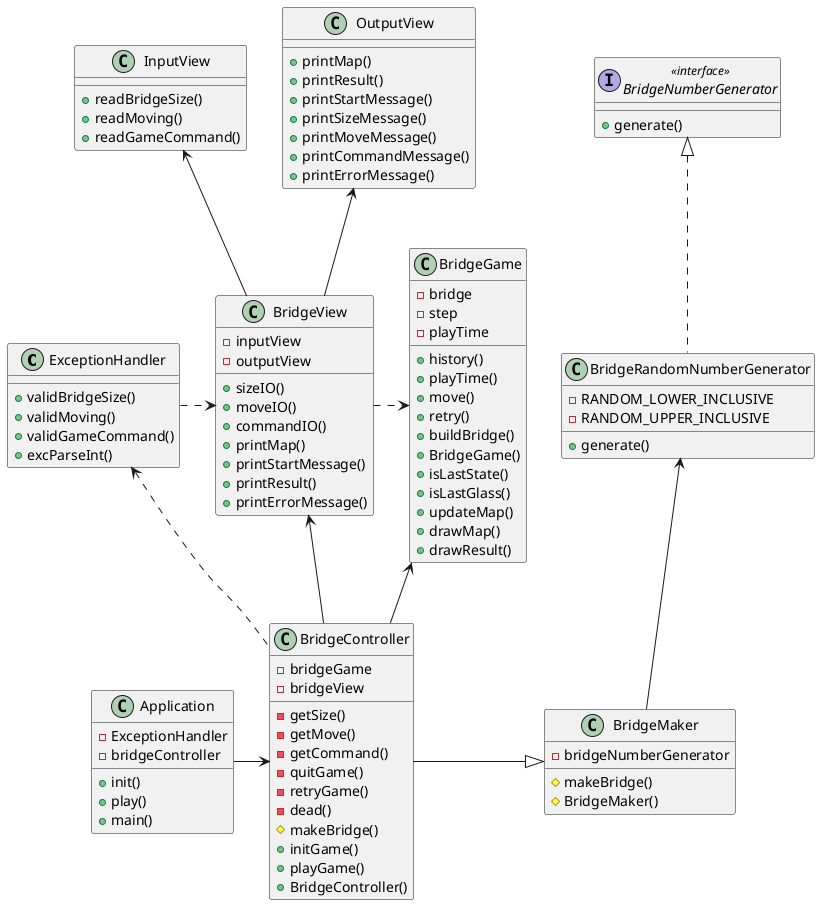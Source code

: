 @startuml

class ExceptionHandler
class BridgeGame
class BridgeController
class BridgeMaker
class BridgeNumberGenerator
class BridgeRandomNumberGenerator
class InputView
class OutputView
class Application


BridgeController -up-> BridgeGame

BridgeController -up-> BridgeView
BridgeController -right-|> BridgeMaker


BridgeView -up-> OutputView
BridgeView -up-> InputView

BridgeRandomNumberGenerator .up.|> BridgeNumberGenerator
BridgeMaker -up-> BridgeRandomNumberGenerator

Application -right-> BridgeController
ExceptionHandler .right.> BridgeView
BridgeController .up.> ExceptionHandler
BridgeView .right.> BridgeGame


class Application{
    - ExceptionHandler
    - bridgeController
    + init()
    + play()
    + main()
}

class BridgeGame{
    - bridge
    - step
    - playTime
    + history()
    + playTime()
    + move()
    + retry()
    + buildBridge()
    + BridgeGame()
    + isLastState()
    + isLastGlass()
    + updateMap()
    + drawMap()
    + drawResult()
}

class BridgeController{
    - bridgeGame
    - bridgeView

    - getSize()
    - getMove()
    - getCommand()
    - quitGame()
    - retryGame()
    - dead()
    # makeBridge()
    + initGame()
    + playGame()
    + BridgeController()
}

class BridgeMaker{
    - bridgeNumberGenerator
    # makeBridge()
    # BridgeMaker()
}

interface BridgeNumberGenerator <<interface>>{
    + generate()
}

class BridgeRandomNumberGenerator{
    - RANDOM_LOWER_INCLUSIVE
    - RANDOM_UPPER_INCLUSIVE
    + generate()
}

class BridgeView{
    - inputView
    - outputView
    + sizeIO()
    + moveIO()
    + commandIO()
    + printMap()
    + printStartMessage()
    + printResult()
    + printErrorMessage()
}

class InputView{
    + readBridgeSize()
    + readMoving()
    + readGameCommand()
}

class OutputView{
    + printMap()
    + printResult()
    + printStartMessage()
    + printSizeMessage()
    + printMoveMessage()
    + printCommandMessage()
    + printErrorMessage()
}

class ExceptionHandler{
    + validBridgeSize()
    + validMoving()
    + validGameCommand()
    + excParseInt()
}



@enduml
